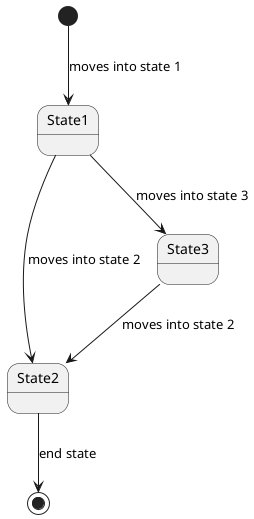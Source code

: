@startuml

[*] --> State1 : moves into state 1
State1 --> State2 : moves into state 2
State1 --> State3 : moves into state 3

State3 --> State2: moves into state 2

State2 --> [*]: end state

@enduml